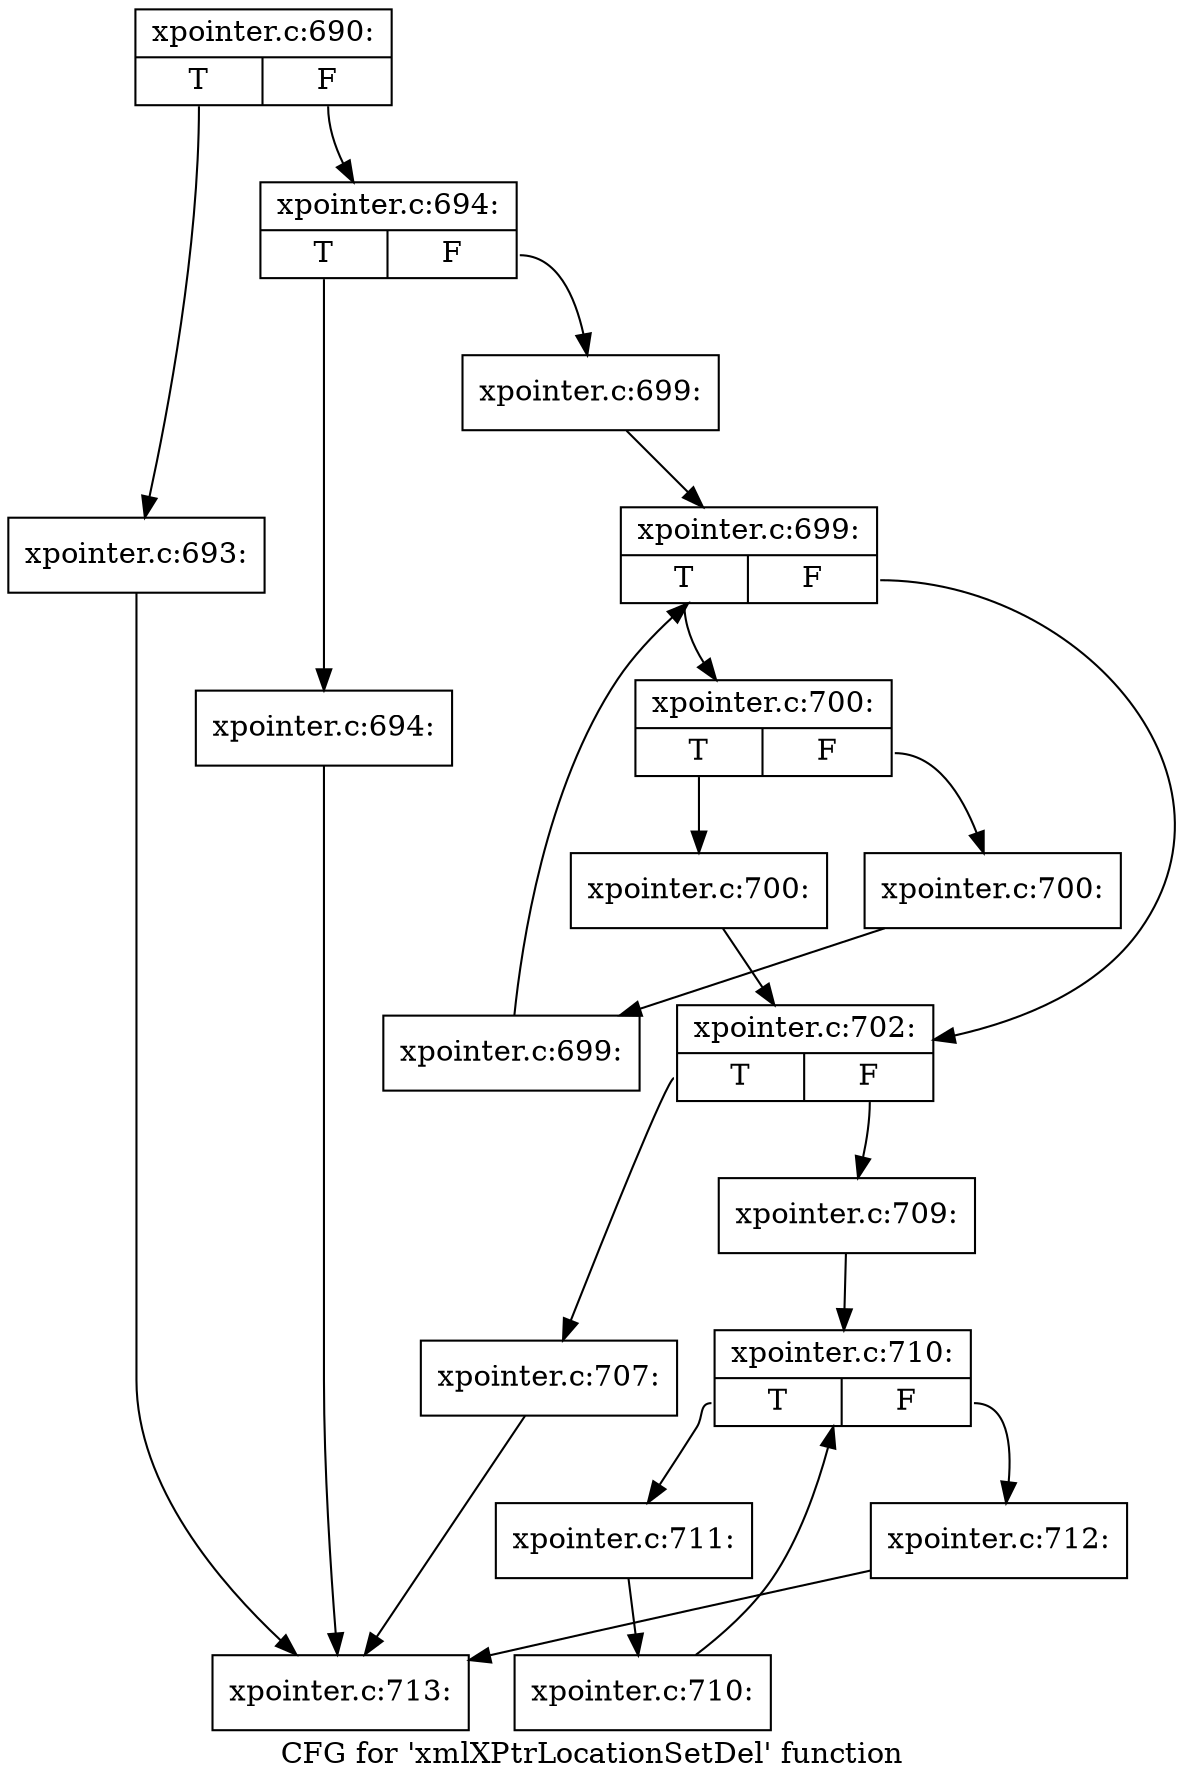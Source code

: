 digraph "CFG for 'xmlXPtrLocationSetDel' function" {
	label="CFG for 'xmlXPtrLocationSetDel' function";

	Node0x55f690435780 [shape=record,label="{xpointer.c:690:|{<s0>T|<s1>F}}"];
	Node0x55f690435780:s0 -> Node0x55f690438f60;
	Node0x55f690435780:s1 -> Node0x55f690438fb0;
	Node0x55f690438f60 [shape=record,label="{xpointer.c:693:}"];
	Node0x55f690438f60 -> Node0x55f690438310;
	Node0x55f690438fb0 [shape=record,label="{xpointer.c:694:|{<s0>T|<s1>F}}"];
	Node0x55f690438fb0:s0 -> Node0x55f690439360;
	Node0x55f690438fb0:s1 -> Node0x55f6904393b0;
	Node0x55f690439360 [shape=record,label="{xpointer.c:694:}"];
	Node0x55f690439360 -> Node0x55f690438310;
	Node0x55f6904393b0 [shape=record,label="{xpointer.c:699:}"];
	Node0x55f6904393b0 -> Node0x55f690439890;
	Node0x55f690439890 [shape=record,label="{xpointer.c:699:|{<s0>T|<s1>F}}"];
	Node0x55f690439890:s0 -> Node0x55f690439b70;
	Node0x55f690439890:s1 -> Node0x55f690439730;
	Node0x55f690439b70 [shape=record,label="{xpointer.c:700:|{<s0>T|<s1>F}}"];
	Node0x55f690439b70:s0 -> Node0x55f690439f30;
	Node0x55f690439b70:s1 -> Node0x55f690439f80;
	Node0x55f690439f30 [shape=record,label="{xpointer.c:700:}"];
	Node0x55f690439f30 -> Node0x55f690439730;
	Node0x55f690439f80 [shape=record,label="{xpointer.c:700:}"];
	Node0x55f690439f80 -> Node0x55f690439ae0;
	Node0x55f690439ae0 [shape=record,label="{xpointer.c:699:}"];
	Node0x55f690439ae0 -> Node0x55f690439890;
	Node0x55f690439730 [shape=record,label="{xpointer.c:702:|{<s0>T|<s1>F}}"];
	Node0x55f690439730:s0 -> Node0x55f69043ab60;
	Node0x55f690439730:s1 -> Node0x55f69043abb0;
	Node0x55f69043ab60 [shape=record,label="{xpointer.c:707:}"];
	Node0x55f69043ab60 -> Node0x55f690438310;
	Node0x55f69043abb0 [shape=record,label="{xpointer.c:709:}"];
	Node0x55f69043abb0 -> Node0x55f69043b430;
	Node0x55f69043b430 [shape=record,label="{xpointer.c:710:|{<s0>T|<s1>F}}"];
	Node0x55f69043b430:s0 -> Node0x55f69043b710;
	Node0x55f69043b430:s1 -> Node0x55f69043b3a0;
	Node0x55f69043b710 [shape=record,label="{xpointer.c:711:}"];
	Node0x55f69043b710 -> Node0x55f69043b680;
	Node0x55f69043b680 [shape=record,label="{xpointer.c:710:}"];
	Node0x55f69043b680 -> Node0x55f69043b430;
	Node0x55f69043b3a0 [shape=record,label="{xpointer.c:712:}"];
	Node0x55f69043b3a0 -> Node0x55f690438310;
	Node0x55f690438310 [shape=record,label="{xpointer.c:713:}"];
}

